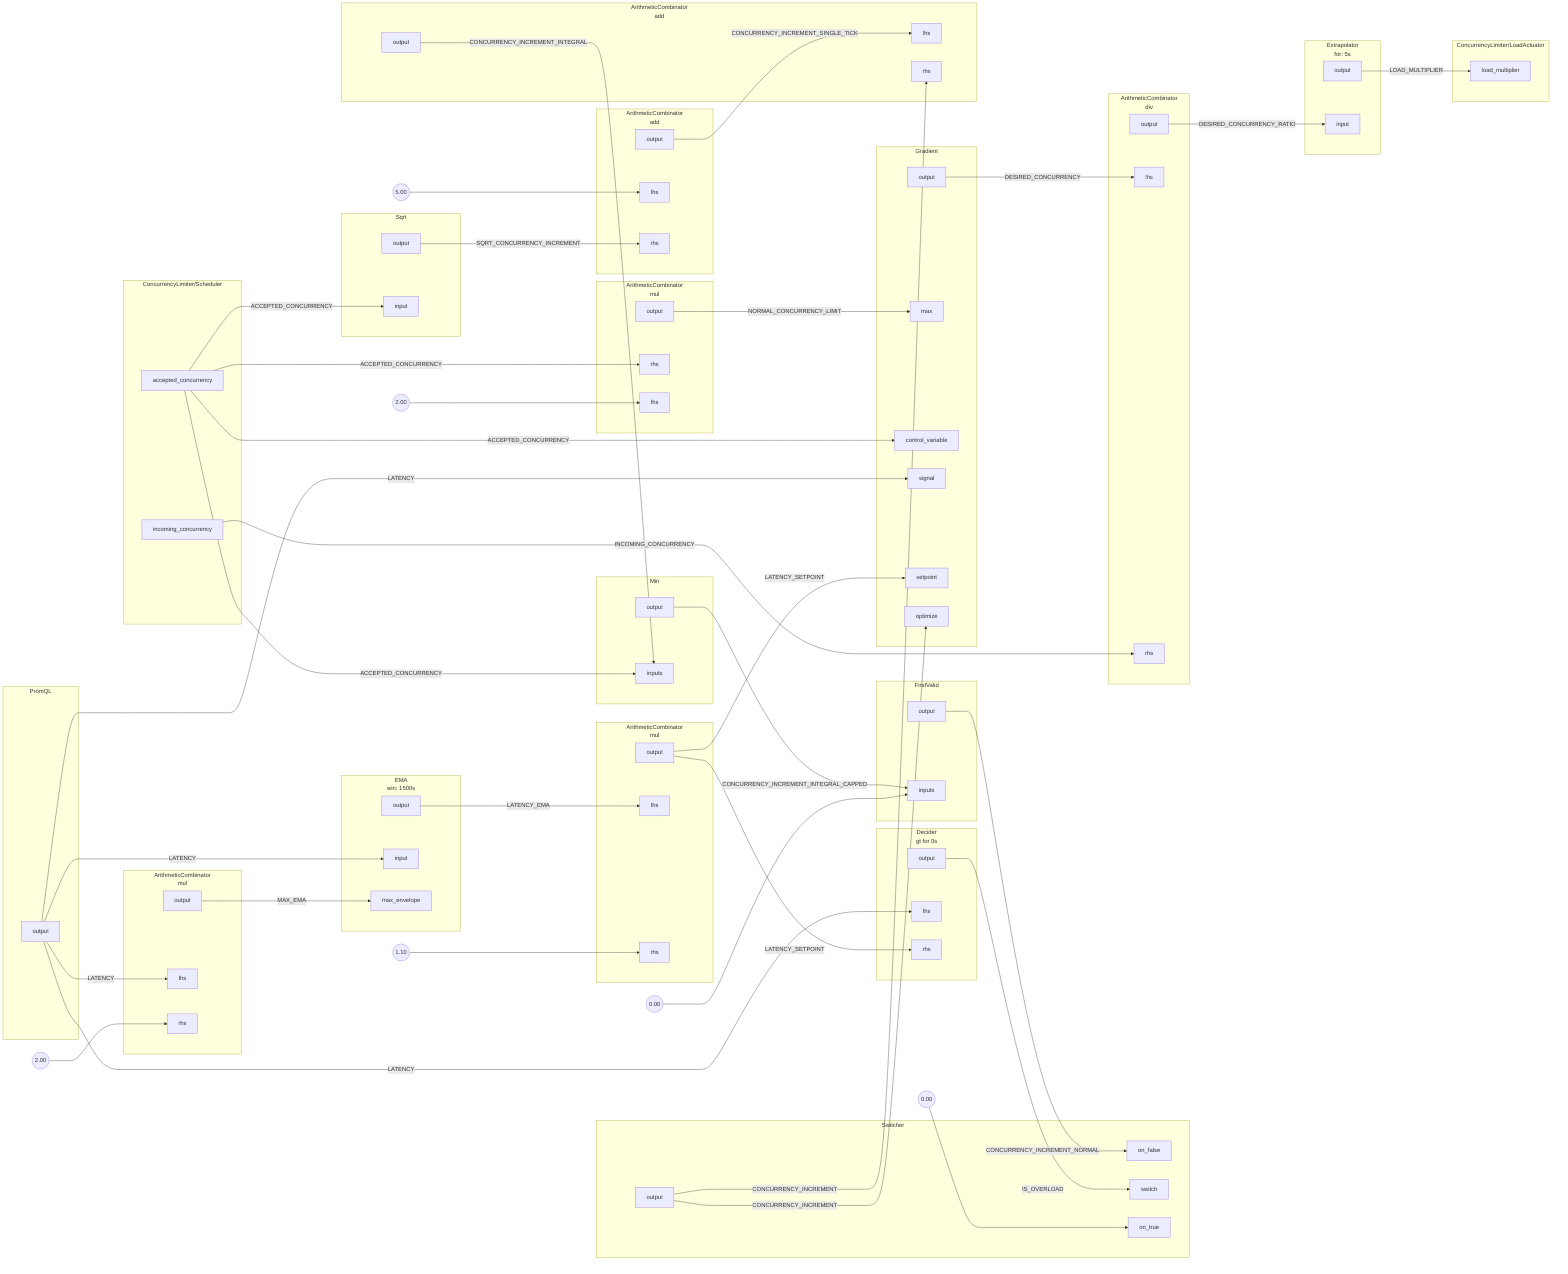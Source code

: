 flowchart LR
subgraph 0[<center>ArithmeticCombinator<br/>mul</center>]
subgraph 0_inports[ ]
style 0_inports fill:none,stroke:none
0lhs[lhs]
0rhs[rhs]
end
subgraph 0_outports[ ]
style 0_outports fill:none,stroke:none
0output[output]
end
end
FakeConstant0((2.00))
FakeConstant0 --> 0rhs
subgraph 1[<center>ArithmeticCombinator<br/>mul</center>]
subgraph 1_inports[ ]
style 1_inports fill:none,stroke:none
1lhs[lhs]
1rhs[rhs]
end
subgraph 1_outports[ ]
style 1_outports fill:none,stroke:none
1output[output]
end
end
FakeConstant1((1.10))
FakeConstant1 --> 1rhs
subgraph 2[<center>ArithmeticCombinator<br/>div</center>]
subgraph 2_inports[ ]
style 2_inports fill:none,stroke:none
2lhs[lhs]
2rhs[rhs]
end
subgraph 2_outports[ ]
style 2_outports fill:none,stroke:none
2output[output]
end
end
subgraph 3[<center>ArithmeticCombinator<br/>mul</center>]
subgraph 3_inports[ ]
style 3_inports fill:none,stroke:none
3rhs[rhs]
3lhs[lhs]
end
subgraph 3_outports[ ]
style 3_outports fill:none,stroke:none
3output[output]
end
end
FakeConstant2((2.00))
FakeConstant2 --> 3lhs
subgraph 4[<center>ArithmeticCombinator<br/>add</center>]
subgraph 4_inports[ ]
style 4_inports fill:none,stroke:none
4lhs[lhs]
4rhs[rhs]
end
subgraph 4_outports[ ]
style 4_outports fill:none,stroke:none
4output[output]
end
end
FakeConstant3((5.00))
FakeConstant3 --> 4lhs
subgraph 5[<center>ArithmeticCombinator<br/>add</center>]
subgraph 5_inports[ ]
style 5_inports fill:none,stroke:none
5lhs[lhs]
5rhs[rhs]
end
subgraph 5_outports[ ]
style 5_outports fill:none,stroke:none
5output[output]
end
end
subgraph 6[Min]
subgraph 6_inports[ ]
style 6_inports fill:none,stroke:none
6inputs[inputs]
6inputs[inputs]
end
subgraph 6_outports[ ]
style 6_outports fill:none,stroke:none
6output[output]
end
end
subgraph 7[FirstValid]
subgraph 7_inports[ ]
style 7_inports fill:none,stroke:none
7inputs[inputs]
7inputs[inputs]
end
subgraph 7_outports[ ]
style 7_outports fill:none,stroke:none
7output[output]
end
end
FakeConstant4((0.00))
FakeConstant4 --> 7inputs
subgraph 8[Sqrt]
subgraph 8_inports[ ]
style 8_inports fill:none,stroke:none
8input[input]
end
subgraph 8_outports[ ]
style 8_outports fill:none,stroke:none
8output[output]
end
end
subgraph 9[PromQL]
subgraph 9_outports[ ]
style 9_outports fill:none,stroke:none
9output[output]
end
end
subgraph 10[<center>EMA<br/>win: 1500s</center>]
subgraph 10_inports[ ]
style 10_inports fill:none,stroke:none
10input[input]
10max_envelope[max_envelope]
end
subgraph 10_outports[ ]
style 10_outports fill:none,stroke:none
10output[output]
end
end
subgraph 11[Gradient]
subgraph 11_inports[ ]
style 11_inports fill:none,stroke:none
11max[max]
11control_variable[control_variable]
11signal[signal]
11setpoint[setpoint]
11optimize[optimize]
end
subgraph 11_outports[ ]
style 11_outports fill:none,stroke:none
11output[output]
end
end
subgraph 12[<center>Extrapolator<br/>for: 5s</center>]
subgraph 12_inports[ ]
style 12_inports fill:none,stroke:none
12input[input]
end
subgraph 12_outports[ ]
style 12_outports fill:none,stroke:none
12output[output]
end
end
subgraph 13.Scheduler[ConcurrencyLimiter/Scheduler]
subgraph 13.Scheduler_outports[ ]
style 13.Scheduler_outports fill:none,stroke:none
13.Scheduleraccepted_concurrency[accepted_concurrency]
13.Schedulerincoming_concurrency[incoming_concurrency]
end
end
subgraph 13.LoadActuator[ConcurrencyLimiter/LoadActuator]
subgraph 13.LoadActuator_inports[ ]
style 13.LoadActuator_inports fill:none,stroke:none
13.LoadActuatorload_multiplier[load_multiplier]
end
end
subgraph 15[Switcher]
subgraph 15_inports[ ]
style 15_inports fill:none,stroke:none
15on_false[on_false]
15switch[switch]
15on_true[on_true]
end
subgraph 15_outports[ ]
style 15_outports fill:none,stroke:none
15output[output]
end
end
FakeConstant5((0.00))
FakeConstant5 --> 15on_true
subgraph 14[<center>Decider<br/>gt for 0s</center>]
subgraph 14_inports[ ]
style 14_inports fill:none,stroke:none
14lhs[lhs]
14rhs[rhs]
end
subgraph 14_outports[ ]
style 14_outports fill:none,stroke:none
14output[output]
end
end
8output --> |SQRT_CONCURRENCY_INCREMENT| 4rhs
13.Schedulerincoming_concurrency --> |INCOMING_CONCURRENCY| 2rhs
3output --> |NORMAL_CONCURRENCY_LIMIT| 11max
5output --> |CONCURRENCY_INCREMENT_INTEGRAL| 6inputs
14output --> |IS_OVERLOAD| 15switch
7output --> |CONCURRENCY_INCREMENT_NORMAL| 15on_false
9output --> |LATENCY| 0lhs
9output --> |LATENCY| 10input
9output --> |LATENCY| 11signal
9output --> |LATENCY| 14lhs
10output --> |LATENCY_EMA| 1lhs
11output --> |DESIRED_CONCURRENCY| 2lhs
13.Scheduleraccepted_concurrency --> |ACCEPTED_CONCURRENCY| 3rhs
13.Scheduleraccepted_concurrency --> |ACCEPTED_CONCURRENCY| 6inputs
13.Scheduleraccepted_concurrency --> |ACCEPTED_CONCURRENCY| 8input
13.Scheduleraccepted_concurrency --> |ACCEPTED_CONCURRENCY| 11control_variable
0output --> |MAX_EMA| 10max_envelope
1output --> |LATENCY_SETPOINT| 11setpoint
1output --> |LATENCY_SETPOINT| 14rhs
2output --> |DESIRED_CONCURRENCY_RATIO| 12input
4output --> |CONCURRENCY_INCREMENT_SINGLE_TICK| 5lhs
6output --> |CONCURRENCY_INCREMENT_INTEGRAL_CAPPED| 7inputs
12output --> |LOAD_MULTIPLIER| 13.LoadActuatorload_multiplier
15output --> |CONCURRENCY_INCREMENT| 5rhs
15output --> |CONCURRENCY_INCREMENT| 11optimize